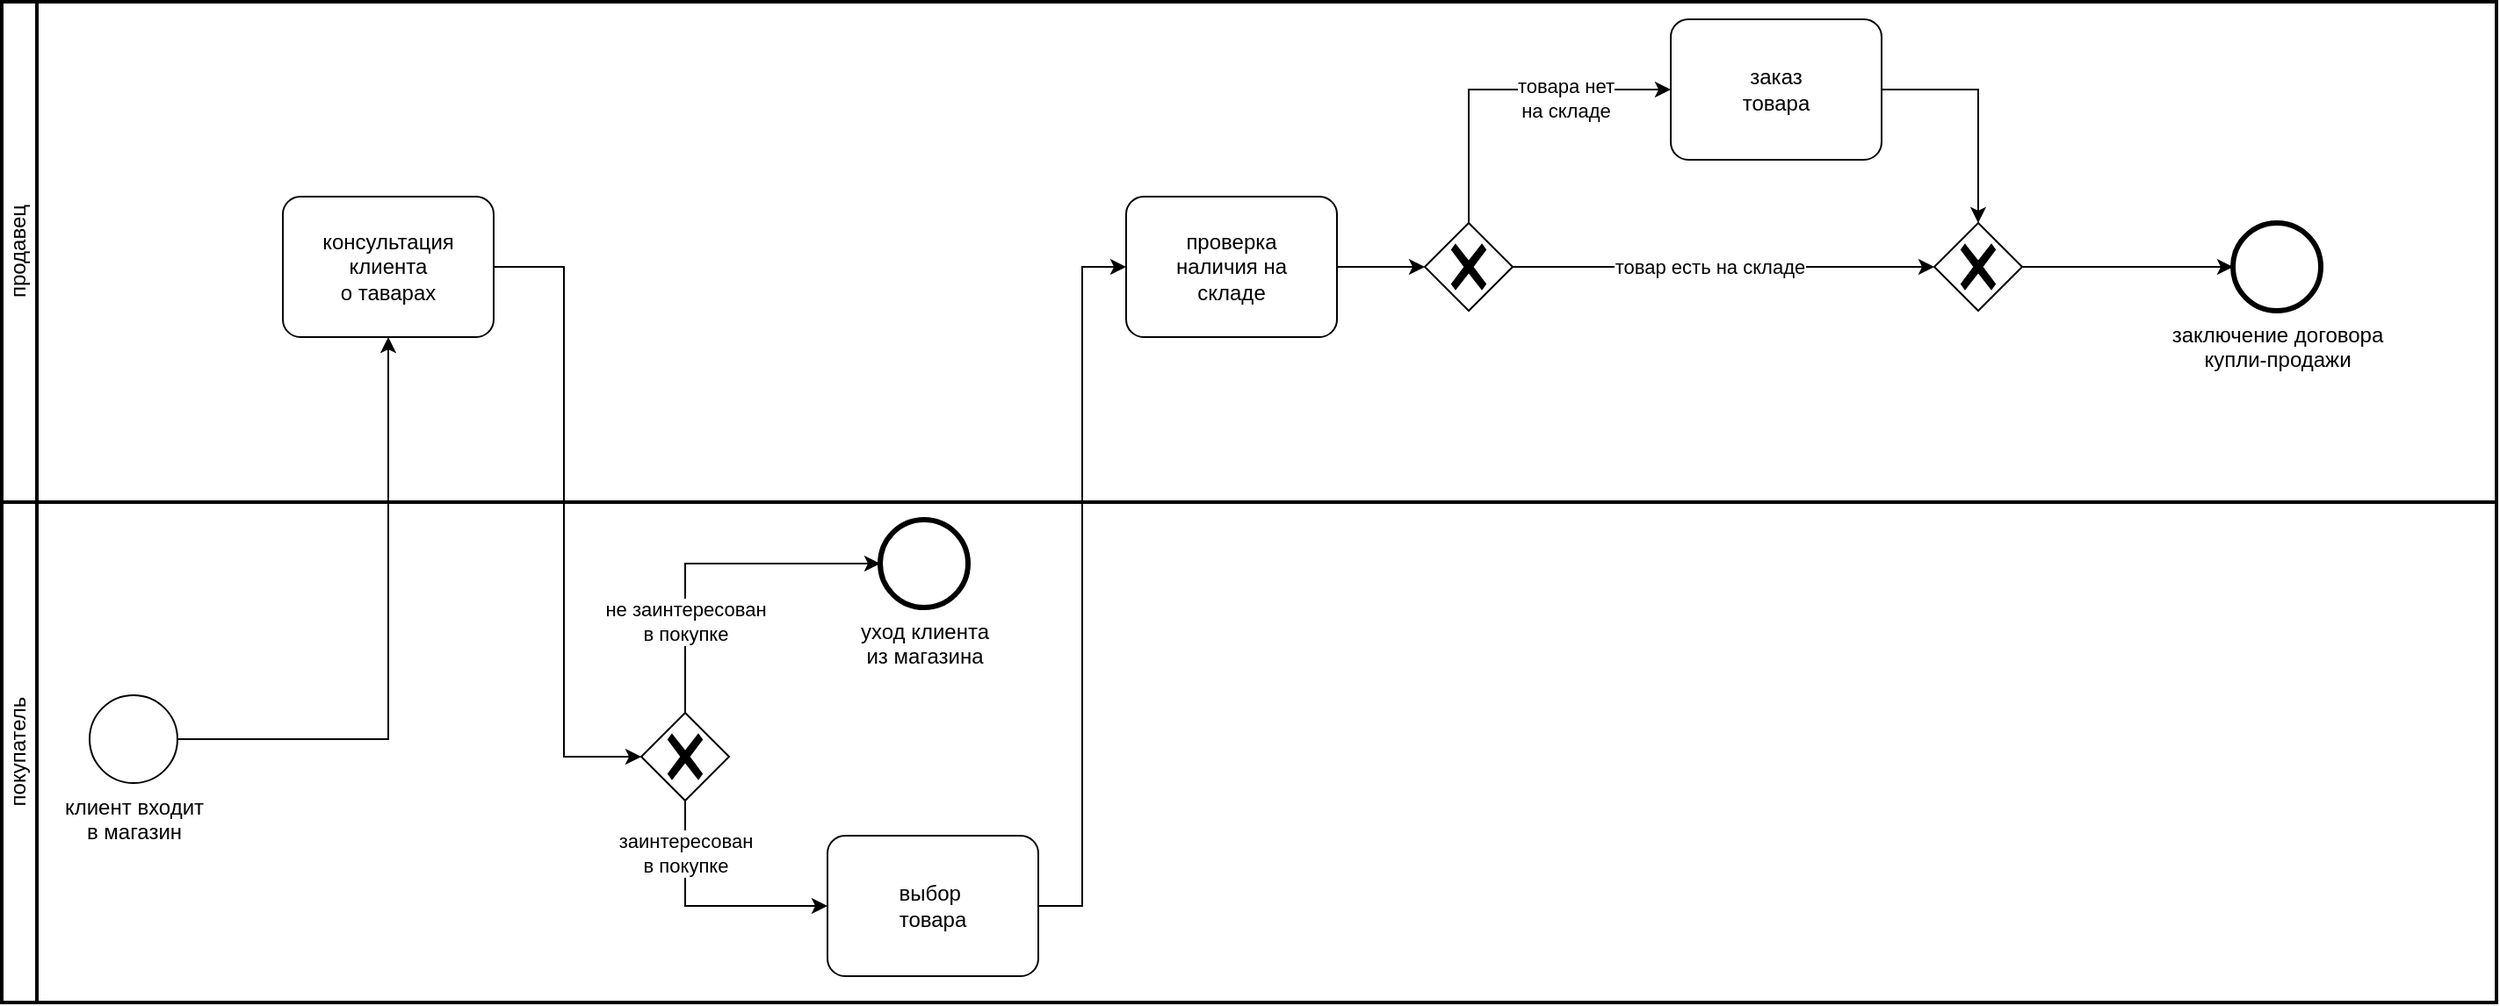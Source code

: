 <mxfile version="20.7.4" type="device"><diagram id="y51BZnK6AYWqAxHPWenA" name="Страница 1"><mxGraphModel dx="493" dy="810" grid="1" gridSize="10" guides="1" tooltips="1" connect="1" arrows="1" fold="1" page="1" pageScale="1" pageWidth="827" pageHeight="1169" math="0" shadow="0"><root><mxCell id="0"/><mxCell id="1" parent="0"/><mxCell id="_bwjCum7aZO3eYZHJfZL-27" value="покупатель" style="swimlane;html=1;startSize=20;fontStyle=0;collapsible=0;horizontal=0;swimlaneLine=1;swimlaneFillColor=#ffffff;strokeWidth=2;whiteSpace=wrap;" parent="1" vertex="1"><mxGeometry x="50" y="820" width="1420" height="285" as="geometry"/></mxCell><mxCell id="_bwjCum7aZO3eYZHJfZL-5" value="выбор&amp;nbsp;&lt;br&gt;товара&lt;br&gt;" style="points=[[0.25,0,0],[0.5,0,0],[0.75,0,0],[1,0.25,0],[1,0.5,0],[1,0.75,0],[0.75,1,0],[0.5,1,0],[0.25,1,0],[0,0.75,0],[0,0.5,0],[0,0.25,0]];shape=mxgraph.bpmn.task;whiteSpace=wrap;rectStyle=rounded;size=10;html=1;taskMarker=abstract;" parent="_bwjCum7aZO3eYZHJfZL-27" vertex="1"><mxGeometry x="470" y="190" width="120" height="80" as="geometry"/></mxCell><mxCell id="_bwjCum7aZO3eYZHJfZL-6" value="" style="points=[[0.25,0.25,0],[0.5,0,0],[0.75,0.25,0],[1,0.5,0],[0.75,0.75,0],[0.5,1,0],[0.25,0.75,0],[0,0.5,0]];shape=mxgraph.bpmn.gateway2;html=1;verticalLabelPosition=bottom;labelBackgroundColor=#ffffff;verticalAlign=top;align=center;perimeter=rhombusPerimeter;outlineConnect=0;outline=none;symbol=none;gwType=exclusive;" parent="_bwjCum7aZO3eYZHJfZL-27" vertex="1"><mxGeometry x="364" y="120" width="50" height="50" as="geometry"/></mxCell><mxCell id="_bwjCum7aZO3eYZHJfZL-10" value="заинтересован &lt;br&gt;в покупке" style="edgeStyle=orthogonalEdgeStyle;rounded=0;orthogonalLoop=1;jettySize=auto;html=1;exitX=0.5;exitY=1;exitDx=0;exitDy=0;exitPerimeter=0;entryX=0;entryY=0.5;entryDx=0;entryDy=0;entryPerimeter=0;" parent="_bwjCum7aZO3eYZHJfZL-27" source="_bwjCum7aZO3eYZHJfZL-6" target="_bwjCum7aZO3eYZHJfZL-5" edge="1"><mxGeometry x="-0.576" relative="1" as="geometry"><mxPoint as="offset"/></mxGeometry></mxCell><mxCell id="_bwjCum7aZO3eYZHJfZL-12" value="уход клиента&lt;br&gt;из магазина" style="points=[[0.145,0.145,0],[0.5,0,0],[0.855,0.145,0],[1,0.5,0],[0.855,0.855,0],[0.5,1,0],[0.145,0.855,0],[0,0.5,0]];shape=mxgraph.bpmn.event;html=1;verticalLabelPosition=bottom;labelBackgroundColor=#ffffff;verticalAlign=top;align=center;perimeter=ellipsePerimeter;outlineConnect=0;aspect=fixed;outline=end;symbol=terminate2;" parent="_bwjCum7aZO3eYZHJfZL-27" vertex="1"><mxGeometry x="500" y="10" width="50" height="50" as="geometry"/></mxCell><mxCell id="_bwjCum7aZO3eYZHJfZL-9" style="edgeStyle=orthogonalEdgeStyle;rounded=0;orthogonalLoop=1;jettySize=auto;html=1;exitX=0.5;exitY=0;exitDx=0;exitDy=0;exitPerimeter=0;entryX=0;entryY=0.5;entryDx=0;entryDy=0;entryPerimeter=0;" parent="_bwjCum7aZO3eYZHJfZL-27" source="_bwjCum7aZO3eYZHJfZL-6" target="_bwjCum7aZO3eYZHJfZL-12" edge="1"><mxGeometry relative="1" as="geometry"><mxPoint x="450" y="-510" as="targetPoint"/></mxGeometry></mxCell><mxCell id="_bwjCum7aZO3eYZHJfZL-11" value="не заинтересован&lt;br&gt;в покупке" style="edgeLabel;html=1;align=center;verticalAlign=middle;resizable=0;points=[];" parent="_bwjCum7aZO3eYZHJfZL-9" vertex="1" connectable="0"><mxGeometry x="-0.135" y="-1" relative="1" as="geometry"><mxPoint y="32" as="offset"/></mxGeometry></mxCell><mxCell id="_bwjCum7aZO3eYZHJfZL-1" value="клиент входит&lt;br&gt;в магазин" style="points=[[0.145,0.145,0],[0.5,0,0],[0.855,0.145,0],[1,0.5,0],[0.855,0.855,0],[0.5,1,0],[0.145,0.855,0],[0,0.5,0]];shape=mxgraph.bpmn.event;html=1;verticalLabelPosition=bottom;labelBackgroundColor=#ffffff;verticalAlign=top;align=center;perimeter=ellipsePerimeter;outlineConnect=0;aspect=fixed;outline=standard;symbol=general;" parent="_bwjCum7aZO3eYZHJfZL-27" vertex="1"><mxGeometry x="50" y="110" width="50" height="50" as="geometry"/></mxCell><mxCell id="_bwjCum7aZO3eYZHJfZL-26" value="продавец" style="swimlane;html=1;startSize=20;fontStyle=0;collapsible=0;horizontal=0;swimlaneLine=1;swimlaneFillColor=#ffffff;strokeWidth=2;whiteSpace=wrap;" parent="1" vertex="1"><mxGeometry x="50" y="535" width="1420" height="285" as="geometry"/></mxCell><mxCell id="_bwjCum7aZO3eYZHJfZL-13" value="проверка&lt;br&gt;наличия на&lt;br&gt;складе" style="points=[[0.25,0,0],[0.5,0,0],[0.75,0,0],[1,0.25,0],[1,0.5,0],[1,0.75,0],[0.75,1,0],[0.5,1,0],[0.25,1,0],[0,0.75,0],[0,0.5,0],[0,0.25,0]];shape=mxgraph.bpmn.task;whiteSpace=wrap;rectStyle=rounded;size=10;html=1;taskMarker=abstract;" parent="_bwjCum7aZO3eYZHJfZL-26" vertex="1"><mxGeometry x="640" y="111" width="120" height="80" as="geometry"/></mxCell><mxCell id="_bwjCum7aZO3eYZHJfZL-15" value="" style="points=[[0.25,0.25,0],[0.5,0,0],[0.75,0.25,0],[1,0.5,0],[0.75,0.75,0],[0.5,1,0],[0.25,0.75,0],[0,0.5,0]];shape=mxgraph.bpmn.gateway2;html=1;verticalLabelPosition=bottom;labelBackgroundColor=#ffffff;verticalAlign=top;align=center;perimeter=rhombusPerimeter;outlineConnect=0;outline=none;symbol=none;gwType=exclusive;" parent="_bwjCum7aZO3eYZHJfZL-26" vertex="1"><mxGeometry x="810" y="126" width="50" height="50" as="geometry"/></mxCell><mxCell id="_bwjCum7aZO3eYZHJfZL-16" value="" style="edgeStyle=orthogonalEdgeStyle;rounded=0;orthogonalLoop=1;jettySize=auto;html=1;" parent="_bwjCum7aZO3eYZHJfZL-26" source="_bwjCum7aZO3eYZHJfZL-13" target="_bwjCum7aZO3eYZHJfZL-15" edge="1"><mxGeometry relative="1" as="geometry"/></mxCell><mxCell id="_bwjCum7aZO3eYZHJfZL-17" value="" style="points=[[0.25,0.25,0],[0.5,0,0],[0.75,0.25,0],[1,0.5,0],[0.75,0.75,0],[0.5,1,0],[0.25,0.75,0],[0,0.5,0]];shape=mxgraph.bpmn.gateway2;html=1;verticalLabelPosition=bottom;labelBackgroundColor=#ffffff;verticalAlign=top;align=center;perimeter=rhombusPerimeter;outlineConnect=0;outline=none;symbol=none;gwType=exclusive;" parent="_bwjCum7aZO3eYZHJfZL-26" vertex="1"><mxGeometry x="1100" y="126" width="50" height="50" as="geometry"/></mxCell><mxCell id="_bwjCum7aZO3eYZHJfZL-21" style="edgeStyle=orthogonalEdgeStyle;rounded=0;orthogonalLoop=1;jettySize=auto;html=1;exitX=1;exitY=0.5;exitDx=0;exitDy=0;exitPerimeter=0;entryX=0;entryY=0.5;entryDx=0;entryDy=0;entryPerimeter=0;" parent="_bwjCum7aZO3eYZHJfZL-26" source="_bwjCum7aZO3eYZHJfZL-15" target="_bwjCum7aZO3eYZHJfZL-17" edge="1"><mxGeometry relative="1" as="geometry"/></mxCell><mxCell id="_bwjCum7aZO3eYZHJfZL-24" value="товар есть на складе" style="edgeLabel;html=1;align=center;verticalAlign=middle;resizable=0;points=[];" parent="_bwjCum7aZO3eYZHJfZL-21" vertex="1" connectable="0"><mxGeometry x="-0.713" relative="1" as="geometry"><mxPoint x="77" as="offset"/></mxGeometry></mxCell><mxCell id="_bwjCum7aZO3eYZHJfZL-20" value="заказ&lt;br&gt;товара" style="points=[[0.25,0,0],[0.5,0,0],[0.75,0,0],[1,0.25,0],[1,0.5,0],[1,0.75,0],[0.75,1,0],[0.5,1,0],[0.25,1,0],[0,0.75,0],[0,0.5,0],[0,0.25,0]];shape=mxgraph.bpmn.task;whiteSpace=wrap;rectStyle=rounded;size=10;html=1;taskMarker=abstract;" parent="_bwjCum7aZO3eYZHJfZL-26" vertex="1"><mxGeometry x="950" y="10" width="120" height="80" as="geometry"/></mxCell><mxCell id="_bwjCum7aZO3eYZHJfZL-22" value="товара нет&lt;br&gt;на складе" style="edgeStyle=orthogonalEdgeStyle;rounded=0;orthogonalLoop=1;jettySize=auto;html=1;exitX=0.5;exitY=0;exitDx=0;exitDy=0;exitPerimeter=0;entryX=0;entryY=0.5;entryDx=0;entryDy=0;entryPerimeter=0;" parent="_bwjCum7aZO3eYZHJfZL-26" source="_bwjCum7aZO3eYZHJfZL-15" target="_bwjCum7aZO3eYZHJfZL-20" edge="1"><mxGeometry x="0.372" y="-5" relative="1" as="geometry"><mxPoint as="offset"/></mxGeometry></mxCell><mxCell id="_bwjCum7aZO3eYZHJfZL-23" style="edgeStyle=orthogonalEdgeStyle;rounded=0;orthogonalLoop=1;jettySize=auto;html=1;exitX=1;exitY=0.5;exitDx=0;exitDy=0;exitPerimeter=0;entryX=0.5;entryY=0;entryDx=0;entryDy=0;entryPerimeter=0;" parent="_bwjCum7aZO3eYZHJfZL-26" source="_bwjCum7aZO3eYZHJfZL-20" target="_bwjCum7aZO3eYZHJfZL-17" edge="1"><mxGeometry relative="1" as="geometry"/></mxCell><mxCell id="_bwjCum7aZO3eYZHJfZL-18" value="заключение договора&lt;br&gt;купли-продажи" style="points=[[0.145,0.145,0],[0.5,0,0],[0.855,0.145,0],[1,0.5,0],[0.855,0.855,0],[0.5,1,0],[0.145,0.855,0],[0,0.5,0]];shape=mxgraph.bpmn.event;html=1;verticalLabelPosition=bottom;labelBackgroundColor=#ffffff;verticalAlign=top;align=center;perimeter=ellipsePerimeter;outlineConnect=0;aspect=fixed;outline=end;symbol=terminate2;" parent="_bwjCum7aZO3eYZHJfZL-26" vertex="1"><mxGeometry x="1270" y="126" width="50" height="50" as="geometry"/></mxCell><mxCell id="_bwjCum7aZO3eYZHJfZL-19" style="edgeStyle=orthogonalEdgeStyle;rounded=0;orthogonalLoop=1;jettySize=auto;html=1;entryX=0;entryY=0.5;entryDx=0;entryDy=0;entryPerimeter=0;" parent="_bwjCum7aZO3eYZHJfZL-26" source="_bwjCum7aZO3eYZHJfZL-17" target="_bwjCum7aZO3eYZHJfZL-18" edge="1"><mxGeometry relative="1" as="geometry"/></mxCell><mxCell id="_bwjCum7aZO3eYZHJfZL-3" value="" style="edgeStyle=orthogonalEdgeStyle;rounded=0;orthogonalLoop=1;jettySize=auto;html=1;" parent="1" source="_bwjCum7aZO3eYZHJfZL-1" target="_bwjCum7aZO3eYZHJfZL-2" edge="1"><mxGeometry relative="1" as="geometry"/></mxCell><mxCell id="_bwjCum7aZO3eYZHJfZL-7" value="" style="edgeStyle=orthogonalEdgeStyle;rounded=0;orthogonalLoop=1;jettySize=auto;html=1;" parent="1" source="_bwjCum7aZO3eYZHJfZL-2" target="_bwjCum7aZO3eYZHJfZL-6" edge="1"><mxGeometry relative="1" as="geometry"><Array as="points"><mxPoint x="370" y="686"/><mxPoint x="370" y="965"/></Array></mxGeometry></mxCell><mxCell id="_bwjCum7aZO3eYZHJfZL-2" value="консультация&lt;br&gt;клиента&lt;br&gt;о таварах" style="points=[[0.25,0,0],[0.5,0,0],[0.75,0,0],[1,0.25,0],[1,0.5,0],[1,0.75,0],[0.75,1,0],[0.5,1,0],[0.25,1,0],[0,0.75,0],[0,0.5,0],[0,0.25,0]];shape=mxgraph.bpmn.task;whiteSpace=wrap;rectStyle=rounded;size=10;html=1;taskMarker=abstract;" parent="1" vertex="1"><mxGeometry x="210" y="646" width="120" height="80" as="geometry"/></mxCell><mxCell id="_bwjCum7aZO3eYZHJfZL-14" style="edgeStyle=orthogonalEdgeStyle;rounded=0;orthogonalLoop=1;jettySize=auto;html=1;entryX=0;entryY=0.5;entryDx=0;entryDy=0;entryPerimeter=0;" parent="1" source="_bwjCum7aZO3eYZHJfZL-5" target="_bwjCum7aZO3eYZHJfZL-13" edge="1"><mxGeometry relative="1" as="geometry"/></mxCell></root></mxGraphModel></diagram></mxfile>